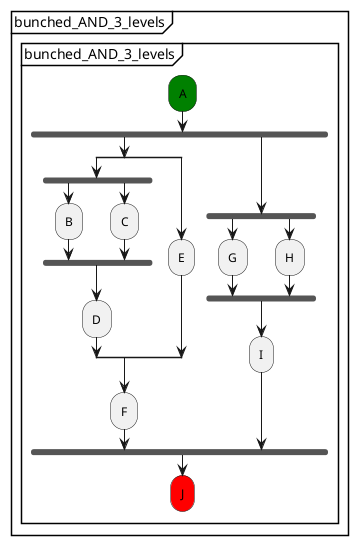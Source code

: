@startuml
partition "bunched_AND_3_levels" {
    group "bunched_AND_3_levels"
        #green:A;
        fork
            split
                fork
                    :B;
                fork again
                    :C;
                end fork
                :D;
            split again
                :E;
            end split
            :F;
        fork again
            fork
                :G;
            fork again
                :H;
            end fork
            :I;
        end fork
        #red:J;
    end group
}
@enduml